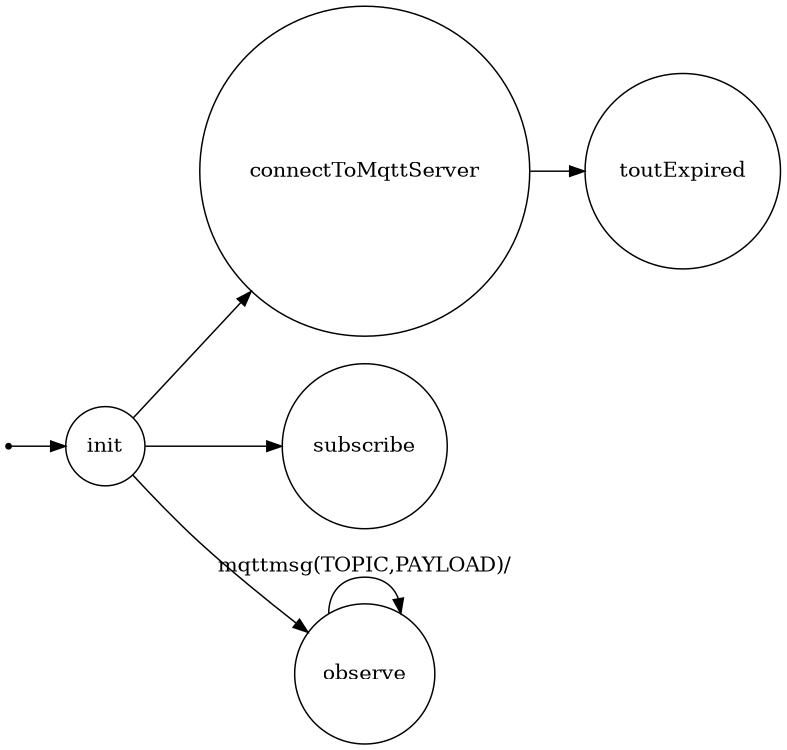 /*
*
* A GraphViz DOT FSM description 
* Please use a GraphViz visualizer (like http://www.webgraphviz.com)
* 
* Generated by AM,NC,RM
*  
*/
 
digraph finite_state_machine {
  	rankdir=LR;
  	size="8,5"
  	node [shape = point]; iniziale;
  	node [shape = doublecircle]; 
  	node [shape = circle];
  	iniziale -> init [label = ""];
  	
  	
  	init -> connectToMqttServer [ label = ""];
  	init -> subscribe [ label = ""];
  	init -> observe [ label = ""];
  	
  	connectToMqttServer -> toutExpired [ label = ""];
  	
  	observe -> observe [ label = "mqttmsg(TOPIC,PAYLOAD)/"];
}
